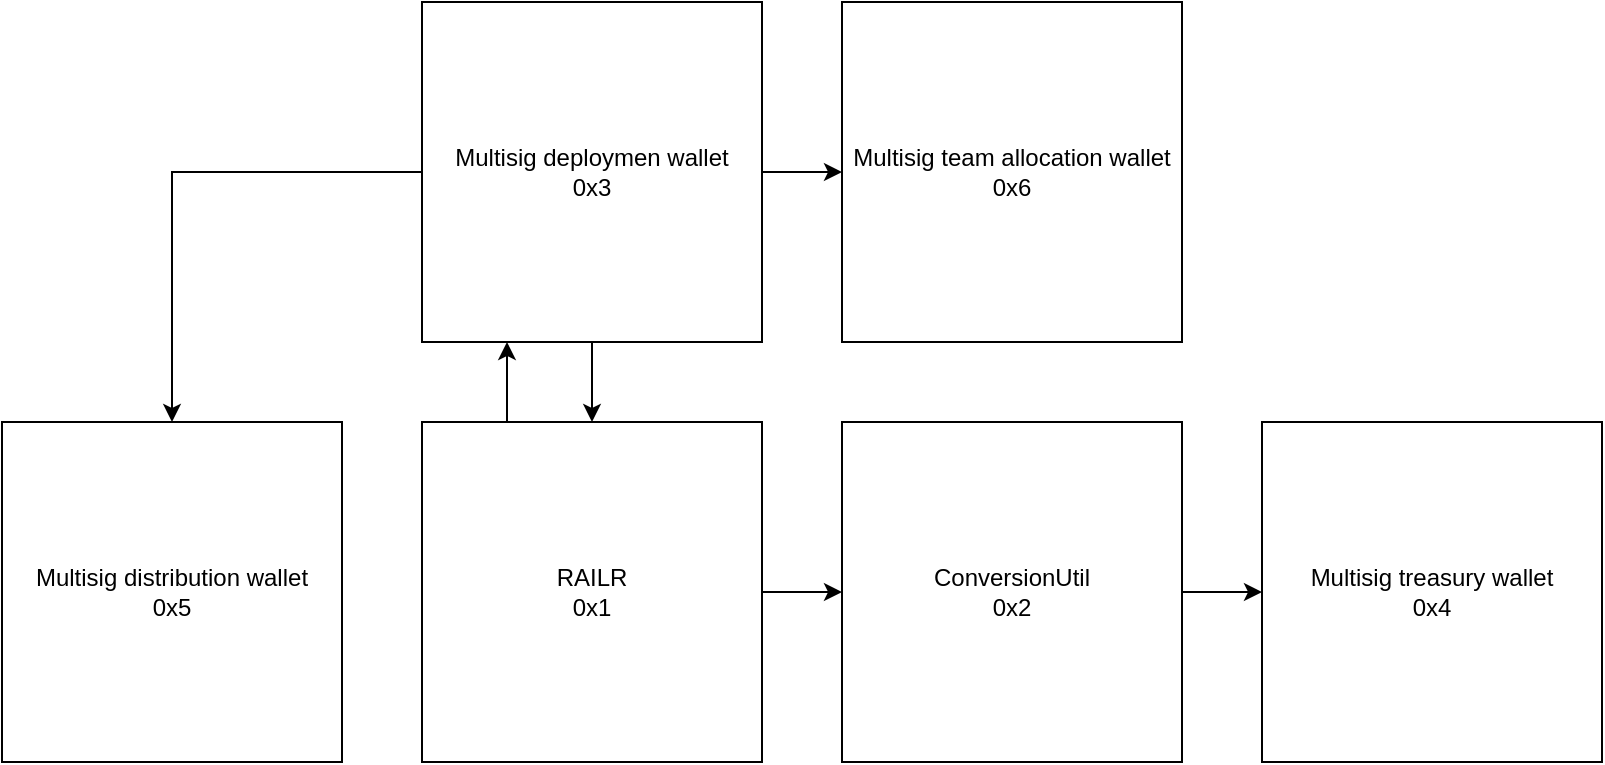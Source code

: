 <mxfile version="14.7.0" type="github">
  <diagram id="ImTZZLO0yY7EVx91xZJn" name="Page-1">
    <mxGraphModel dx="1426" dy="710" grid="1" gridSize="10" guides="1" tooltips="1" connect="1" arrows="1" fold="1" page="1" pageScale="1" pageWidth="850" pageHeight="1100" math="0" shadow="0">
      <root>
        <mxCell id="0" />
        <mxCell id="1" parent="0" />
        <mxCell id="q0pasW9DaCElqOI0zGHF-8" style="edgeStyle=orthogonalEdgeStyle;rounded=0;orthogonalLoop=1;jettySize=auto;html=1;exitX=1;exitY=0.5;exitDx=0;exitDy=0;entryX=0;entryY=0.5;entryDx=0;entryDy=0;" parent="1" source="q0pasW9DaCElqOI0zGHF-1" target="q0pasW9DaCElqOI0zGHF-3" edge="1">
          <mxGeometry relative="1" as="geometry" />
        </mxCell>
        <mxCell id="q0pasW9DaCElqOI0zGHF-13" style="edgeStyle=orthogonalEdgeStyle;rounded=0;orthogonalLoop=1;jettySize=auto;html=1;exitX=0.25;exitY=0;exitDx=0;exitDy=0;entryX=0.25;entryY=1;entryDx=0;entryDy=0;" parent="1" source="q0pasW9DaCElqOI0zGHF-1" target="q0pasW9DaCElqOI0zGHF-4" edge="1">
          <mxGeometry relative="1" as="geometry" />
        </mxCell>
        <mxCell id="q0pasW9DaCElqOI0zGHF-1" value="RAILR&lt;br&gt;0x1" style="whiteSpace=wrap;html=1;aspect=fixed;" parent="1" vertex="1">
          <mxGeometry x="260" y="270" width="170" height="170" as="geometry" />
        </mxCell>
        <mxCell id="q0pasW9DaCElqOI0zGHF-9" style="edgeStyle=orthogonalEdgeStyle;rounded=0;orthogonalLoop=1;jettySize=auto;html=1;exitX=1;exitY=0.5;exitDx=0;exitDy=0;entryX=0;entryY=0.5;entryDx=0;entryDy=0;" parent="1" source="q0pasW9DaCElqOI0zGHF-3" target="q0pasW9DaCElqOI0zGHF-5" edge="1">
          <mxGeometry relative="1" as="geometry" />
        </mxCell>
        <mxCell id="q0pasW9DaCElqOI0zGHF-3" value="ConversionUtil&lt;br&gt;0x2" style="whiteSpace=wrap;html=1;aspect=fixed;" parent="1" vertex="1">
          <mxGeometry x="470" y="270" width="170" height="170" as="geometry" />
        </mxCell>
        <mxCell id="q0pasW9DaCElqOI0zGHF-10" style="edgeStyle=orthogonalEdgeStyle;rounded=0;orthogonalLoop=1;jettySize=auto;html=1;exitX=0.5;exitY=1;exitDx=0;exitDy=0;entryX=0.5;entryY=0;entryDx=0;entryDy=0;" parent="1" source="q0pasW9DaCElqOI0zGHF-4" target="q0pasW9DaCElqOI0zGHF-1" edge="1">
          <mxGeometry relative="1" as="geometry" />
        </mxCell>
        <mxCell id="q0pasW9DaCElqOI0zGHF-14" style="edgeStyle=orthogonalEdgeStyle;rounded=0;orthogonalLoop=1;jettySize=auto;html=1;exitX=0;exitY=0.5;exitDx=0;exitDy=0;" parent="1" source="q0pasW9DaCElqOI0zGHF-4" target="q0pasW9DaCElqOI0zGHF-6" edge="1">
          <mxGeometry relative="1" as="geometry" />
        </mxCell>
        <mxCell id="q0pasW9DaCElqOI0zGHF-15" style="edgeStyle=orthogonalEdgeStyle;rounded=0;orthogonalLoop=1;jettySize=auto;html=1;exitX=1;exitY=0.5;exitDx=0;exitDy=0;entryX=0;entryY=0.5;entryDx=0;entryDy=0;" parent="1" source="q0pasW9DaCElqOI0zGHF-4" target="q0pasW9DaCElqOI0zGHF-7" edge="1">
          <mxGeometry relative="1" as="geometry" />
        </mxCell>
        <mxCell id="q0pasW9DaCElqOI0zGHF-4" value="Multisig deploymen wallet&lt;br&gt;0x3" style="whiteSpace=wrap;html=1;aspect=fixed;" parent="1" vertex="1">
          <mxGeometry x="260" y="60" width="170" height="170" as="geometry" />
        </mxCell>
        <mxCell id="q0pasW9DaCElqOI0zGHF-5" value="Multisig treasury wallet&lt;br&gt;0x4" style="whiteSpace=wrap;html=1;aspect=fixed;" parent="1" vertex="1">
          <mxGeometry x="680" y="270" width="170" height="170" as="geometry" />
        </mxCell>
        <mxCell id="q0pasW9DaCElqOI0zGHF-6" value="Multisig distribution wallet&lt;br&gt;0x5" style="whiteSpace=wrap;html=1;aspect=fixed;" parent="1" vertex="1">
          <mxGeometry x="50" y="270" width="170" height="170" as="geometry" />
        </mxCell>
        <mxCell id="q0pasW9DaCElqOI0zGHF-7" value="Multisig team allocation wallet&lt;br&gt;0x6" style="whiteSpace=wrap;html=1;aspect=fixed;" parent="1" vertex="1">
          <mxGeometry x="470" y="60" width="170" height="170" as="geometry" />
        </mxCell>
      </root>
    </mxGraphModel>
  </diagram>
</mxfile>
